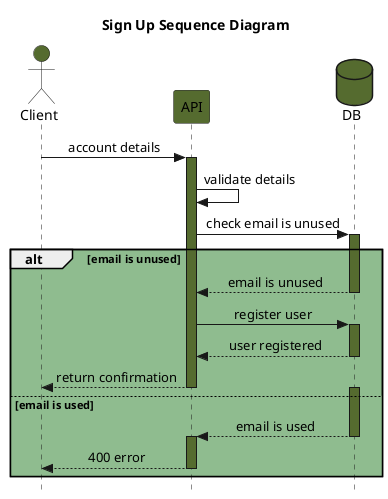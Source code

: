 @startuml sign up
title Sign Up Sequence Diagram
actor Client #darkolivegreen
participant API #darkolivegreen
database DB #darkolivegreen
skinparam Style strictuml
skinparam SequenceMessageAlignment center

Client -> API : account details
activate API #darkolivegreen
API -> API : validate details
API -> DB  : check email is unused
alt #darkseagreen email is unused
    activate DB #darkolivegreen
    DB --> API  : email is unused
    deactivate DB

    API -> DB  : register user
    activate DB #darkolivegreen
    DB --> API  : user registered
    deactivate DB
    API --> Client  : return confirmation
    deactivate API
else email is used
    activate DB #darkolivegreen
    DB --> API  : email is used
    deactivate DB
    activate API #darkolivegreen
    API --> Client  : 400 error
    deactivate API
end
@enduml